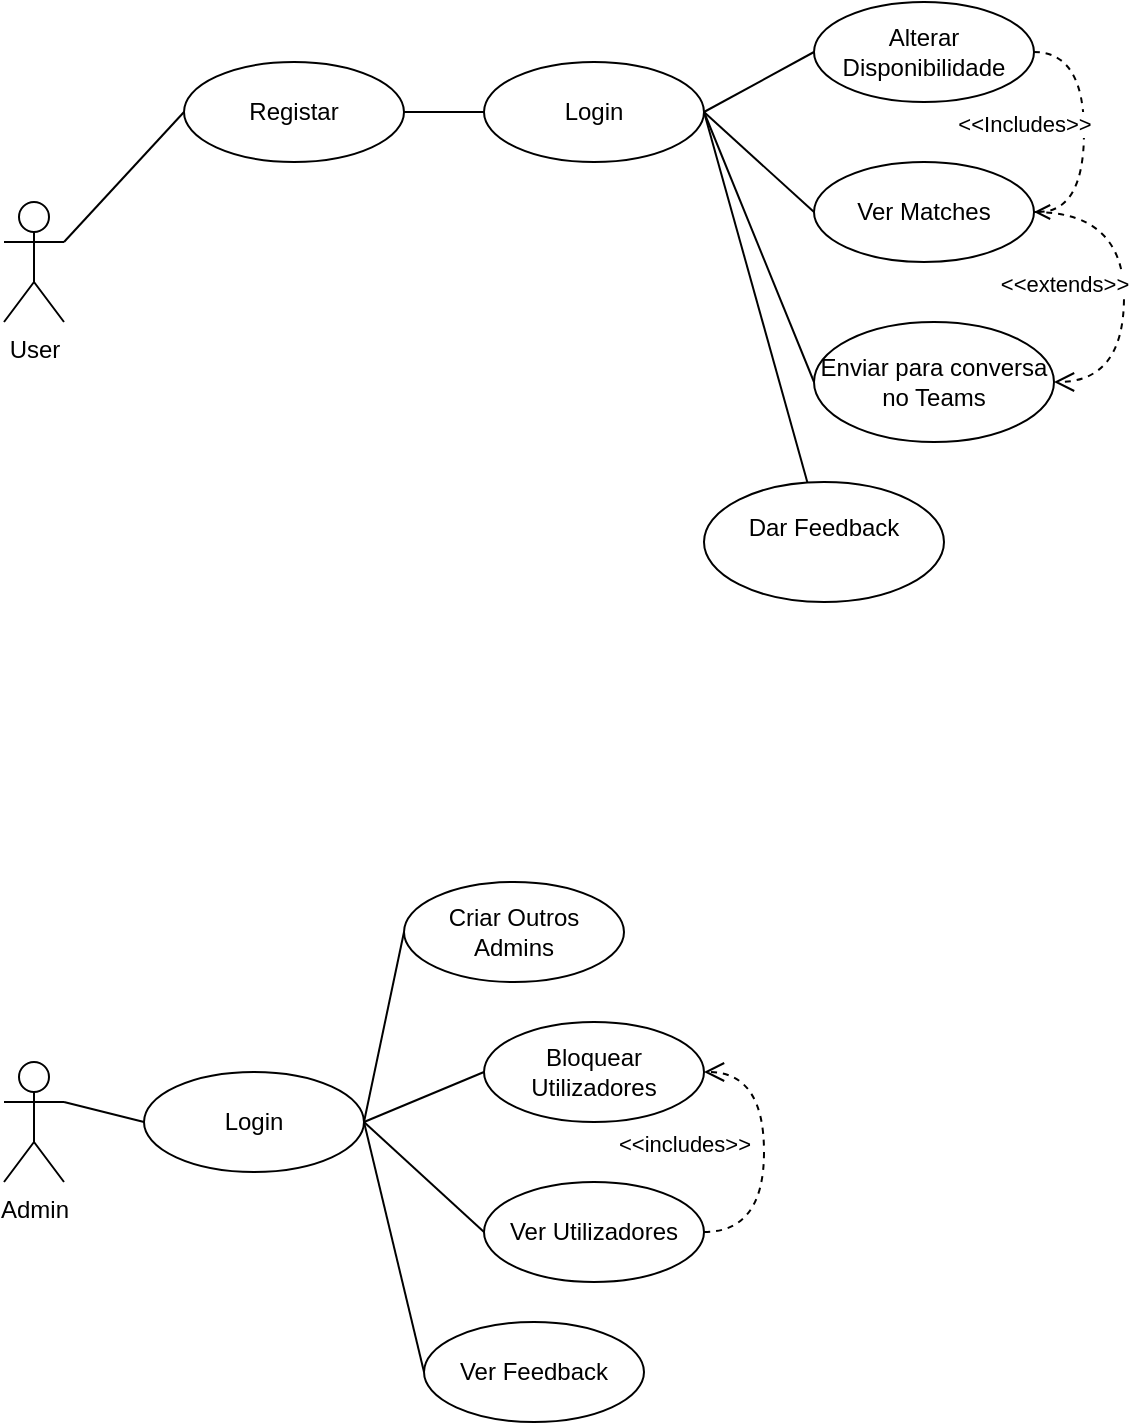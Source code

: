 <mxfile version="26.0.6">
  <diagram name="Page-1" id="vYxCN9JA07JAd1Mkp4Po">
    <mxGraphModel dx="979" dy="523" grid="1" gridSize="10" guides="1" tooltips="1" connect="1" arrows="1" fold="1" page="1" pageScale="1" pageWidth="1100" pageHeight="850" math="0" shadow="0">
      <root>
        <mxCell id="0" />
        <mxCell id="1" parent="0" />
        <mxCell id="DCOPiykYjd6wANc90tYz-5" style="rounded=0;orthogonalLoop=1;jettySize=auto;html=1;exitX=1;exitY=0.333;exitDx=0;exitDy=0;exitPerimeter=0;entryX=0;entryY=0.5;entryDx=0;entryDy=0;endArrow=none;startFill=0;" parent="1" source="DCOPiykYjd6wANc90tYz-1" target="DCOPiykYjd6wANc90tYz-4" edge="1">
          <mxGeometry relative="1" as="geometry" />
        </mxCell>
        <mxCell id="DCOPiykYjd6wANc90tYz-6" style="rounded=0;orthogonalLoop=1;jettySize=auto;html=1;exitX=1;exitY=0.5;exitDx=0;exitDy=0;endArrow=none;startFill=0;" parent="1" source="DCOPiykYjd6wANc90tYz-4" target="DCOPiykYjd6wANc90tYz-2" edge="1">
          <mxGeometry relative="1" as="geometry" />
        </mxCell>
        <mxCell id="DCOPiykYjd6wANc90tYz-1" value="User" style="shape=umlActor;verticalLabelPosition=bottom;verticalAlign=top;html=1;" parent="1" vertex="1">
          <mxGeometry x="40" y="140" width="30" height="60" as="geometry" />
        </mxCell>
        <mxCell id="DCOPiykYjd6wANc90tYz-11" style="rounded=0;orthogonalLoop=1;jettySize=auto;html=1;exitX=1;exitY=0.5;exitDx=0;exitDy=0;entryX=0;entryY=0.5;entryDx=0;entryDy=0;endArrow=none;startFill=0;" parent="1" source="DCOPiykYjd6wANc90tYz-2" target="DCOPiykYjd6wANc90tYz-8" edge="1">
          <mxGeometry relative="1" as="geometry" />
        </mxCell>
        <mxCell id="DCOPiykYjd6wANc90tYz-13" style="rounded=0;orthogonalLoop=1;jettySize=auto;html=1;exitX=1;exitY=0.5;exitDx=0;exitDy=0;entryX=0;entryY=0.5;entryDx=0;entryDy=0;endArrow=none;startFill=0;" parent="1" source="DCOPiykYjd6wANc90tYz-2" target="DCOPiykYjd6wANc90tYz-12" edge="1">
          <mxGeometry relative="1" as="geometry">
            <mxPoint x="300" y="260" as="targetPoint" />
          </mxGeometry>
        </mxCell>
        <mxCell id="DCOPiykYjd6wANc90tYz-2" value="Login" style="ellipse;whiteSpace=wrap;html=1;" parent="1" vertex="1">
          <mxGeometry x="280" y="70" width="110" height="50" as="geometry" />
        </mxCell>
        <mxCell id="DCOPiykYjd6wANc90tYz-4" value="Registar" style="ellipse;whiteSpace=wrap;html=1;" parent="1" vertex="1">
          <mxGeometry x="130" y="70" width="110" height="50" as="geometry" />
        </mxCell>
        <mxCell id="DCOPiykYjd6wANc90tYz-8" value="Alterar Disponibilidade" style="ellipse;whiteSpace=wrap;html=1;" parent="1" vertex="1">
          <mxGeometry x="445" y="40" width="110" height="50" as="geometry" />
        </mxCell>
        <mxCell id="DCOPiykYjd6wANc90tYz-12" value="Ver Matches" style="ellipse;whiteSpace=wrap;html=1;" parent="1" vertex="1">
          <mxGeometry x="445" y="120" width="110" height="50" as="geometry" />
        </mxCell>
        <mxCell id="DCOPiykYjd6wANc90tYz-16" style="rounded=0;orthogonalLoop=1;jettySize=auto;html=1;exitX=0;exitY=0.5;exitDx=0;exitDy=0;entryX=1;entryY=0.5;entryDx=0;entryDy=0;endArrow=none;startFill=0;" parent="1" source="DCOPiykYjd6wANc90tYz-14" target="DCOPiykYjd6wANc90tYz-2" edge="1">
          <mxGeometry relative="1" as="geometry" />
        </mxCell>
        <mxCell id="DCOPiykYjd6wANc90tYz-14" value="Enviar para conversa no Teams" style="ellipse;whiteSpace=wrap;html=1;" parent="1" vertex="1">
          <mxGeometry x="445" y="200" width="120" height="60" as="geometry" />
        </mxCell>
        <mxCell id="DCOPiykYjd6wANc90tYz-19" style="rounded=0;orthogonalLoop=1;jettySize=auto;html=1;exitX=1;exitY=0.333;exitDx=0;exitDy=0;exitPerimeter=0;entryX=0;entryY=0.5;entryDx=0;entryDy=0;endArrow=none;startFill=0;" parent="1" source="DCOPiykYjd6wANc90tYz-17" target="DCOPiykYjd6wANc90tYz-18" edge="1">
          <mxGeometry relative="1" as="geometry" />
        </mxCell>
        <mxCell id="DCOPiykYjd6wANc90tYz-17" value="Admin" style="shape=umlActor;verticalLabelPosition=bottom;verticalAlign=top;html=1;" parent="1" vertex="1">
          <mxGeometry x="40" y="570" width="30" height="60" as="geometry" />
        </mxCell>
        <mxCell id="DCOPiykYjd6wANc90tYz-21" style="rounded=0;orthogonalLoop=1;jettySize=auto;html=1;exitX=1;exitY=0.5;exitDx=0;exitDy=0;entryX=0;entryY=0.5;entryDx=0;entryDy=0;endArrow=none;startFill=0;" parent="1" source="DCOPiykYjd6wANc90tYz-18" target="DCOPiykYjd6wANc90tYz-20" edge="1">
          <mxGeometry relative="1" as="geometry" />
        </mxCell>
        <mxCell id="DCOPiykYjd6wANc90tYz-23" style="rounded=0;orthogonalLoop=1;jettySize=auto;html=1;exitX=1;exitY=0.5;exitDx=0;exitDy=0;entryX=0;entryY=0.5;entryDx=0;entryDy=0;endArrow=none;startFill=0;" parent="1" source="DCOPiykYjd6wANc90tYz-18" target="DCOPiykYjd6wANc90tYz-22" edge="1">
          <mxGeometry relative="1" as="geometry" />
        </mxCell>
        <mxCell id="DCOPiykYjd6wANc90tYz-18" value="Login" style="ellipse;whiteSpace=wrap;html=1;" parent="1" vertex="1">
          <mxGeometry x="110" y="575" width="110" height="50" as="geometry" />
        </mxCell>
        <mxCell id="DCOPiykYjd6wANc90tYz-20" value="Criar Outros Admins" style="ellipse;whiteSpace=wrap;html=1;" parent="1" vertex="1">
          <mxGeometry x="240" y="480" width="110" height="50" as="geometry" />
        </mxCell>
        <mxCell id="DCOPiykYjd6wANc90tYz-22" value="Bloquear Utiliz&lt;span style=&quot;background-color: transparent; color: light-dark(rgb(0, 0, 0), rgb(255, 255, 255));&quot;&gt;adores&lt;/span&gt;" style="ellipse;whiteSpace=wrap;html=1;" parent="1" vertex="1">
          <mxGeometry x="280" y="550" width="110" height="50" as="geometry" />
        </mxCell>
        <mxCell id="DCOPiykYjd6wANc90tYz-26" style="rounded=0;orthogonalLoop=1;jettySize=auto;html=1;exitX=0;exitY=0.5;exitDx=0;exitDy=0;entryX=1;entryY=0.5;entryDx=0;entryDy=0;endArrow=none;startFill=0;" parent="1" source="DCOPiykYjd6wANc90tYz-24" target="DCOPiykYjd6wANc90tYz-18" edge="1">
          <mxGeometry relative="1" as="geometry" />
        </mxCell>
        <mxCell id="DCOPiykYjd6wANc90tYz-24" value="Ver Utilizadores" style="ellipse;whiteSpace=wrap;html=1;" parent="1" vertex="1">
          <mxGeometry x="280" y="630" width="110" height="50" as="geometry" />
        </mxCell>
        <mxCell id="DCOPiykYjd6wANc90tYz-27" style="rounded=0;orthogonalLoop=1;jettySize=auto;html=1;exitX=0;exitY=0.5;exitDx=0;exitDy=0;endArrow=none;startFill=0;" parent="1" source="DCOPiykYjd6wANc90tYz-25" edge="1">
          <mxGeometry relative="1" as="geometry">
            <mxPoint x="220" y="600" as="targetPoint" />
          </mxGeometry>
        </mxCell>
        <mxCell id="DCOPiykYjd6wANc90tYz-25" value="Ver Feedback" style="ellipse;whiteSpace=wrap;html=1;" parent="1" vertex="1">
          <mxGeometry x="250" y="700" width="110" height="50" as="geometry" />
        </mxCell>
        <mxCell id="DCOPiykYjd6wANc90tYz-29" value="&amp;lt;&amp;lt;includes&amp;gt;&amp;gt;" style="html=1;verticalAlign=bottom;endArrow=open;dashed=1;endSize=8;curved=1;rounded=0;exitX=1;exitY=0.5;exitDx=0;exitDy=0;entryX=1;entryY=0.5;entryDx=0;entryDy=0;edgeStyle=orthogonalEdgeStyle;" parent="1" source="DCOPiykYjd6wANc90tYz-24" target="DCOPiykYjd6wANc90tYz-22" edge="1">
          <mxGeometry x="-1" y="36" relative="1" as="geometry">
            <mxPoint x="414.97" y="660" as="sourcePoint" />
            <mxPoint x="414.97" y="570" as="targetPoint" />
            <Array as="points">
              <mxPoint x="420" y="655" />
              <mxPoint x="420" y="575" />
            </Array>
            <mxPoint x="-10" y="1" as="offset" />
          </mxGeometry>
        </mxCell>
        <mxCell id="RODHz1J9l0UjVQ9YWiK1-1" value="&amp;lt;&amp;lt;Includes&amp;gt;&amp;gt;" style="html=1;verticalAlign=bottom;endArrow=none;dashed=1;endSize=8;curved=1;rounded=0;exitX=1;exitY=0.5;exitDx=0;exitDy=0;entryX=1;entryY=0.5;entryDx=0;entryDy=0;edgeStyle=orthogonalEdgeStyle;startArrow=open;startFill=0;endFill=0;" edge="1" parent="1" source="DCOPiykYjd6wANc90tYz-12" target="DCOPiykYjd6wANc90tYz-8">
          <mxGeometry x="-0.077" y="30" relative="1" as="geometry">
            <mxPoint x="700" y="169.31" as="sourcePoint" />
            <mxPoint x="620" y="169.31" as="targetPoint" />
            <Array as="points">
              <mxPoint x="580" y="145" />
              <mxPoint x="580" y="65" />
            </Array>
            <mxPoint as="offset" />
          </mxGeometry>
        </mxCell>
        <mxCell id="RODHz1J9l0UjVQ9YWiK1-2" value="&amp;lt;&amp;lt;extends&amp;gt;&amp;gt;" style="html=1;verticalAlign=bottom;endArrow=open;dashed=1;endSize=8;curved=1;rounded=0;exitX=1;exitY=0.5;exitDx=0;exitDy=0;entryX=1;entryY=0.5;entryDx=0;entryDy=0;edgeStyle=orthogonalEdgeStyle;" edge="1" parent="1" source="DCOPiykYjd6wANc90tYz-12" target="DCOPiykYjd6wANc90tYz-14">
          <mxGeometry x="0.091" y="-30" relative="1" as="geometry">
            <mxPoint x="660" y="190" as="sourcePoint" />
            <mxPoint x="580" y="190" as="targetPoint" />
            <Array as="points">
              <mxPoint x="600" y="145" />
              <mxPoint x="600" y="230" />
            </Array>
            <mxPoint as="offset" />
          </mxGeometry>
        </mxCell>
        <mxCell id="RODHz1J9l0UjVQ9YWiK1-4" style="rounded=0;orthogonalLoop=1;jettySize=auto;html=1;entryX=1;entryY=0.5;entryDx=0;entryDy=0;endArrow=none;endFill=0;" edge="1" parent="1" source="RODHz1J9l0UjVQ9YWiK1-3" target="DCOPiykYjd6wANc90tYz-2">
          <mxGeometry relative="1" as="geometry" />
        </mxCell>
        <mxCell id="RODHz1J9l0UjVQ9YWiK1-3" value="Dar Feedback&lt;div&gt;&lt;br&gt;&lt;/div&gt;" style="ellipse;whiteSpace=wrap;html=1;" vertex="1" parent="1">
          <mxGeometry x="390" y="280" width="120" height="60" as="geometry" />
        </mxCell>
      </root>
    </mxGraphModel>
  </diagram>
</mxfile>
